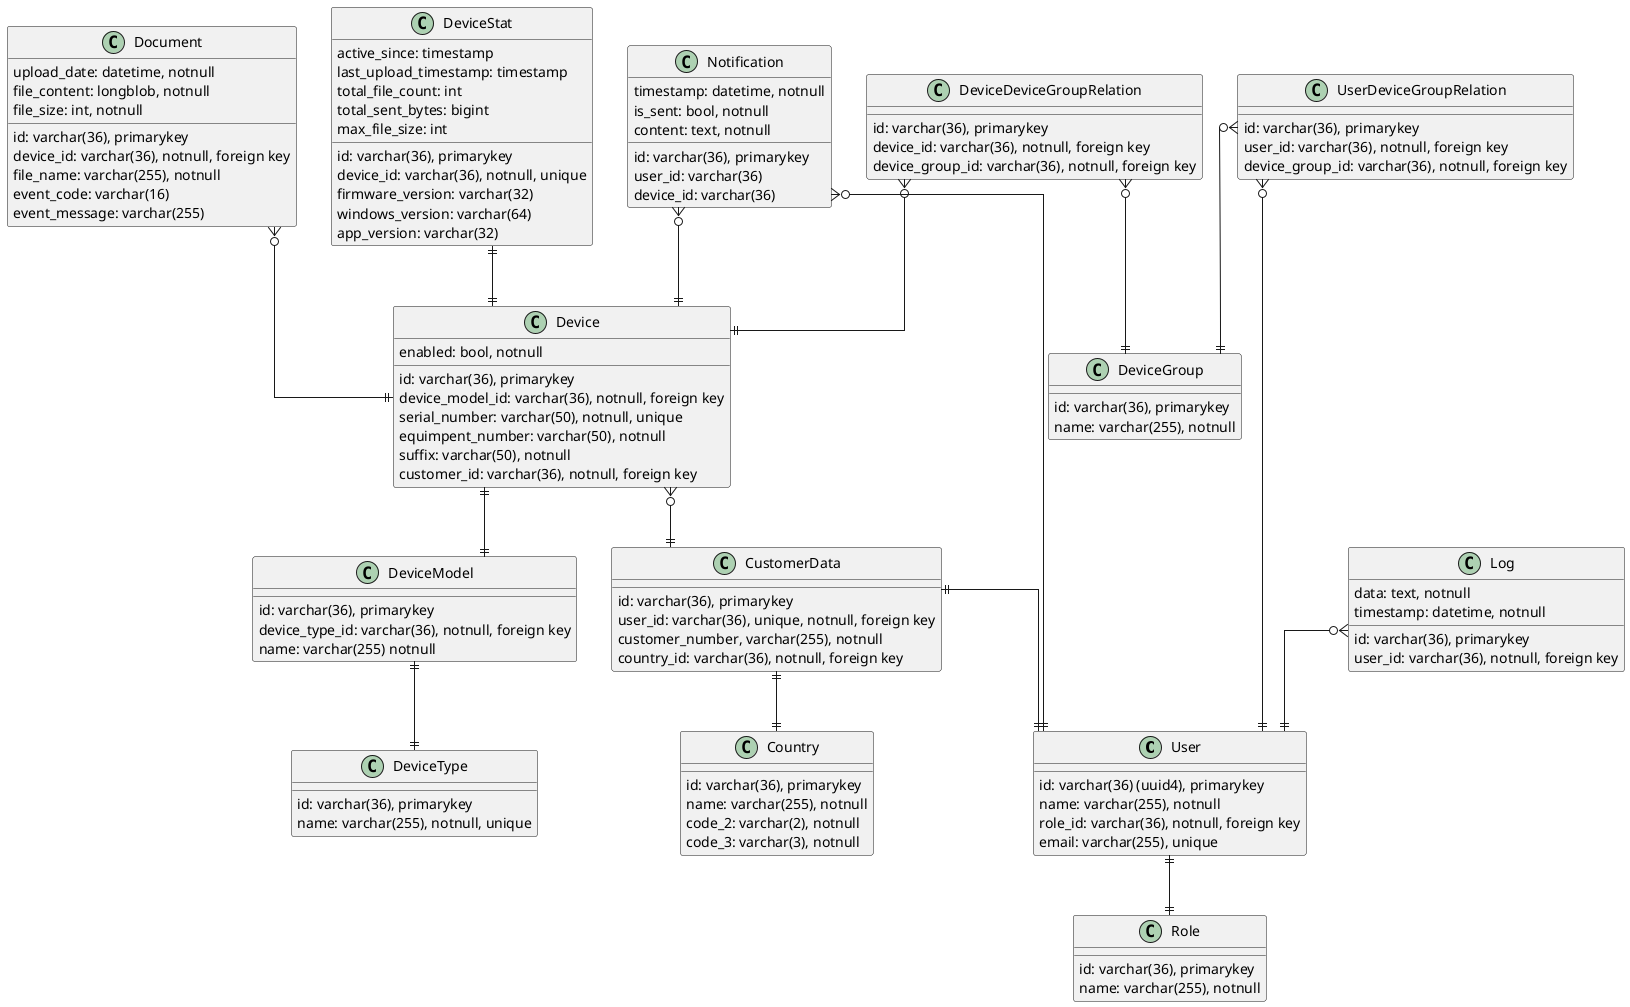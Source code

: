 @startuml

skinparam linetype ortho
class User{
    id: varchar(36) (uuid4), primarykey
    name: varchar(255), notnull
    role_id: varchar(36), notnull, foreign key 
    email: varchar(255), unique
}
User ||--|| Role
class CustomerData {
    id: varchar(36), primarykey
    user_id: varchar(36), unique, notnull, foreign key
    customer_number, varchar(255), notnull
    country_id: varchar(36), notnull, foreign key
}
CustomerData ||--|| User
CustomerData ||--|| Country
class UserDeviceGroupRelation {
    id: varchar(36), primarykey
    user_id: varchar(36), notnull, foreign key
    device_group_id: varchar(36), notnull, foreign key
}
UserDeviceGroupRelation }o--|| User
UserDeviceGroupRelation }o--|| DeviceGroup
class Country{
    id: varchar(36), primarykey
    name: varchar(255), notnull
    code_2: varchar(2), notnull
    code_3: varchar(3), notnull
}
class Role {
    id: varchar(36), primarykey
    name: varchar(255), notnull
}
class Log {
    id: varchar(36), primarykey
    user_id: varchar(36), notnull, foreign key
    data: text, notnull
    timestamp: datetime, notnull
}
Log }o--|| User
class DeviceType {
    id: varchar(36), primarykey
    name: varchar(255), notnull, unique
}
class DeviceModel {
    id: varchar(36), primarykey
    device_type_id: varchar(36), notnull, foreign key
    name: varchar(255) notnull
}
DeviceModel ||--|| DeviceType
class Device {
    id: varchar(36), primarykey
    device_model_id: varchar(36), notnull, foreign key
    serial_number: varchar(50), notnull, unique
    equimpent_number: varchar(50), notnull
    suffix: varchar(50), notnull
    customer_id: varchar(36), notnull, foreign key
    enabled: bool, notnull
}
Device ||--|| DeviceModel
Device }o--|| CustomerData
class DeviceDeviceGroupRelation {
    id: varchar(36), primarykey
    device_id: varchar(36), notnull, foreign key
    device_group_id: varchar(36), notnull, foreign key
}
DeviceDeviceGroupRelation }o--|| Device
DeviceDeviceGroupRelation }o--|| DeviceGroup
class DeviceGroup {
    id: varchar(36), primarykey
    name: varchar(255), notnull
}
class Document{
    id: varchar(36), primarykey
    device_id: varchar(36), notnull, foreign key
    upload_date: datetime, notnull
    file_name: varchar(255), notnull
    file_content: longblob, notnull
    file_size: int, notnull
    event_code: varchar(16)
    event_message: varchar(255)
}
Document }o--|| Device
class Notification {
    id: varchar(36), primarykey
    user_id: varchar(36)
    device_id: varchar(36)
    timestamp: datetime, notnull
    is_sent: bool, notnull
    content: text, notnull
}
Notification }o--|| User
Notification }o--|| Device
class DeviceStat {
    id: varchar(36), primarykey
    device_id: varchar(36), notnull, unique
    active_since: timestamp
    last_upload_timestamp: timestamp
    total_file_count: int
    total_sent_bytes: bigint
    max_file_size: int
    firmware_version: varchar(32)
    windows_version: varchar(64)
    app_version: varchar(32)
}
DeviceStat ||--|| Device
@enduml
